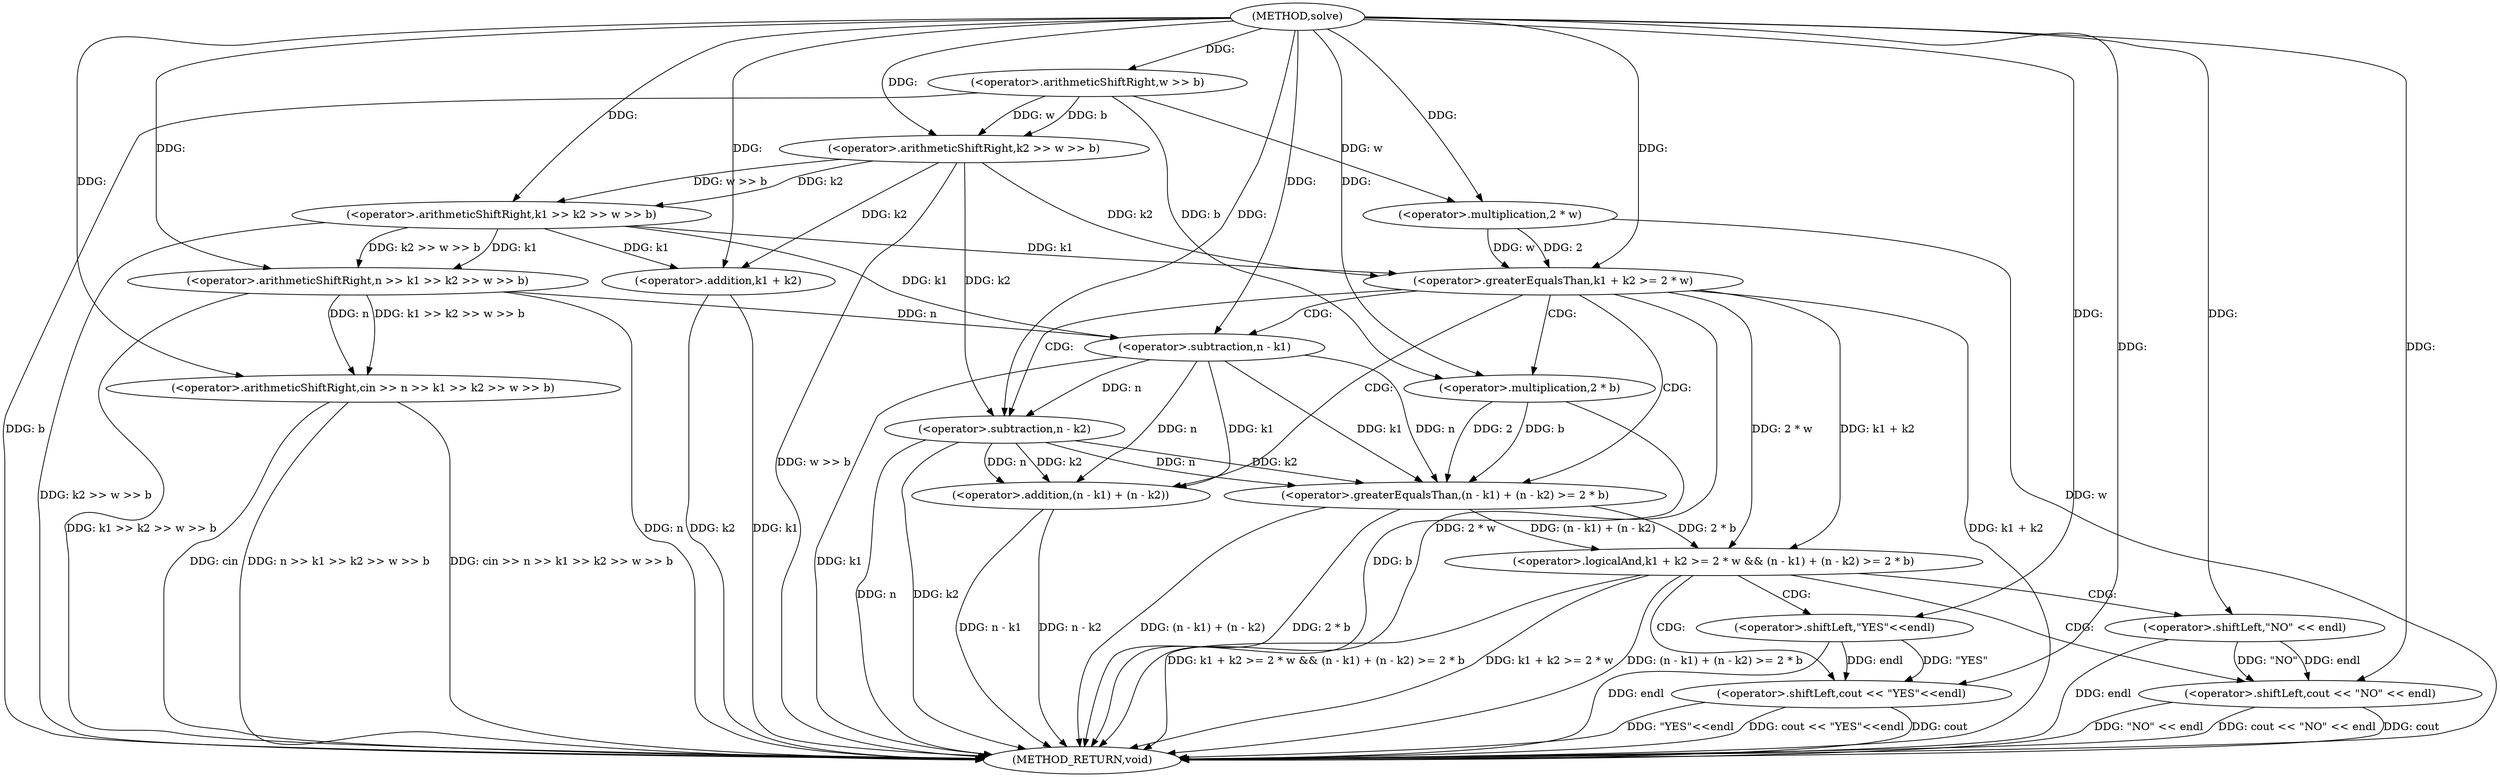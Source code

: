 digraph "solve" {  
"1000186" [label = "(METHOD,solve)" ]
"1000237" [label = "(METHOD_RETURN,void)" ]
"1000193" [label = "(<operator>.arithmeticShiftRight,cin >> n >> k1 >> k2 >> w >> b)" ]
"1000205" [label = "(<operator>.logicalAnd,k1 + k2 >= 2 * w && (n - k1) + (n - k2) >= 2 * b)" ]
"1000195" [label = "(<operator>.arithmeticShiftRight,n >> k1 >> k2 >> w >> b)" ]
"1000225" [label = "(<operator>.shiftLeft,cout << \"YES\"<<endl)" ]
"1000197" [label = "(<operator>.arithmeticShiftRight,k1 >> k2 >> w >> b)" ]
"1000206" [label = "(<operator>.greaterEqualsThan,k1 + k2 >= 2 * w)" ]
"1000213" [label = "(<operator>.greaterEqualsThan,(n - k1) + (n - k2) >= 2 * b)" ]
"1000232" [label = "(<operator>.shiftLeft,cout << \"NO\" << endl)" ]
"1000199" [label = "(<operator>.arithmeticShiftRight,k2 >> w >> b)" ]
"1000207" [label = "(<operator>.addition,k1 + k2)" ]
"1000210" [label = "(<operator>.multiplication,2 * w)" ]
"1000214" [label = "(<operator>.addition,(n - k1) + (n - k2))" ]
"1000221" [label = "(<operator>.multiplication,2 * b)" ]
"1000227" [label = "(<operator>.shiftLeft,\"YES\"<<endl)" ]
"1000201" [label = "(<operator>.arithmeticShiftRight,w >> b)" ]
"1000215" [label = "(<operator>.subtraction,n - k1)" ]
"1000218" [label = "(<operator>.subtraction,n - k2)" ]
"1000234" [label = "(<operator>.shiftLeft,\"NO\" << endl)" ]
  "1000195" -> "1000237"  [ label = "DDG: n"] 
  "1000201" -> "1000237"  [ label = "DDG: b"] 
  "1000199" -> "1000237"  [ label = "DDG: w >> b"] 
  "1000197" -> "1000237"  [ label = "DDG: k2 >> w >> b"] 
  "1000195" -> "1000237"  [ label = "DDG: k1 >> k2 >> w >> b"] 
  "1000193" -> "1000237"  [ label = "DDG: n >> k1 >> k2 >> w >> b"] 
  "1000193" -> "1000237"  [ label = "DDG: cin >> n >> k1 >> k2 >> w >> b"] 
  "1000207" -> "1000237"  [ label = "DDG: k1"] 
  "1000207" -> "1000237"  [ label = "DDG: k2"] 
  "1000206" -> "1000237"  [ label = "DDG: k1 + k2"] 
  "1000210" -> "1000237"  [ label = "DDG: w"] 
  "1000206" -> "1000237"  [ label = "DDG: 2 * w"] 
  "1000205" -> "1000237"  [ label = "DDG: k1 + k2 >= 2 * w"] 
  "1000215" -> "1000237"  [ label = "DDG: k1"] 
  "1000214" -> "1000237"  [ label = "DDG: n - k1"] 
  "1000218" -> "1000237"  [ label = "DDG: n"] 
  "1000218" -> "1000237"  [ label = "DDG: k2"] 
  "1000214" -> "1000237"  [ label = "DDG: n - k2"] 
  "1000213" -> "1000237"  [ label = "DDG: (n - k1) + (n - k2)"] 
  "1000221" -> "1000237"  [ label = "DDG: b"] 
  "1000213" -> "1000237"  [ label = "DDG: 2 * b"] 
  "1000205" -> "1000237"  [ label = "DDG: (n - k1) + (n - k2) >= 2 * b"] 
  "1000205" -> "1000237"  [ label = "DDG: k1 + k2 >= 2 * w && (n - k1) + (n - k2) >= 2 * b"] 
  "1000232" -> "1000237"  [ label = "DDG: cout"] 
  "1000234" -> "1000237"  [ label = "DDG: endl"] 
  "1000232" -> "1000237"  [ label = "DDG: \"NO\" << endl"] 
  "1000232" -> "1000237"  [ label = "DDG: cout << \"NO\" << endl"] 
  "1000225" -> "1000237"  [ label = "DDG: cout"] 
  "1000227" -> "1000237"  [ label = "DDG: endl"] 
  "1000225" -> "1000237"  [ label = "DDG: \"YES\"<<endl"] 
  "1000225" -> "1000237"  [ label = "DDG: cout << \"YES\"<<endl"] 
  "1000193" -> "1000237"  [ label = "DDG: cin"] 
  "1000186" -> "1000193"  [ label = "DDG: "] 
  "1000195" -> "1000193"  [ label = "DDG: k1 >> k2 >> w >> b"] 
  "1000195" -> "1000193"  [ label = "DDG: n"] 
  "1000186" -> "1000195"  [ label = "DDG: "] 
  "1000197" -> "1000195"  [ label = "DDG: k2 >> w >> b"] 
  "1000197" -> "1000195"  [ label = "DDG: k1"] 
  "1000206" -> "1000205"  [ label = "DDG: 2 * w"] 
  "1000206" -> "1000205"  [ label = "DDG: k1 + k2"] 
  "1000213" -> "1000205"  [ label = "DDG: (n - k1) + (n - k2)"] 
  "1000213" -> "1000205"  [ label = "DDG: 2 * b"] 
  "1000186" -> "1000197"  [ label = "DDG: "] 
  "1000199" -> "1000197"  [ label = "DDG: w >> b"] 
  "1000199" -> "1000197"  [ label = "DDG: k2"] 
  "1000199" -> "1000206"  [ label = "DDG: k2"] 
  "1000186" -> "1000206"  [ label = "DDG: "] 
  "1000197" -> "1000206"  [ label = "DDG: k1"] 
  "1000210" -> "1000206"  [ label = "DDG: w"] 
  "1000210" -> "1000206"  [ label = "DDG: 2"] 
  "1000218" -> "1000213"  [ label = "DDG: k2"] 
  "1000218" -> "1000213"  [ label = "DDG: n"] 
  "1000215" -> "1000213"  [ label = "DDG: n"] 
  "1000215" -> "1000213"  [ label = "DDG: k1"] 
  "1000221" -> "1000213"  [ label = "DDG: 2"] 
  "1000221" -> "1000213"  [ label = "DDG: b"] 
  "1000186" -> "1000225"  [ label = "DDG: "] 
  "1000227" -> "1000225"  [ label = "DDG: \"YES\""] 
  "1000227" -> "1000225"  [ label = "DDG: endl"] 
  "1000186" -> "1000199"  [ label = "DDG: "] 
  "1000201" -> "1000199"  [ label = "DDG: w"] 
  "1000201" -> "1000199"  [ label = "DDG: b"] 
  "1000197" -> "1000207"  [ label = "DDG: k1"] 
  "1000186" -> "1000207"  [ label = "DDG: "] 
  "1000199" -> "1000207"  [ label = "DDG: k2"] 
  "1000186" -> "1000210"  [ label = "DDG: "] 
  "1000201" -> "1000210"  [ label = "DDG: w"] 
  "1000215" -> "1000214"  [ label = "DDG: n"] 
  "1000215" -> "1000214"  [ label = "DDG: k1"] 
  "1000218" -> "1000214"  [ label = "DDG: k2"] 
  "1000218" -> "1000214"  [ label = "DDG: n"] 
  "1000186" -> "1000221"  [ label = "DDG: "] 
  "1000201" -> "1000221"  [ label = "DDG: b"] 
  "1000186" -> "1000227"  [ label = "DDG: "] 
  "1000186" -> "1000232"  [ label = "DDG: "] 
  "1000234" -> "1000232"  [ label = "DDG: \"NO\""] 
  "1000234" -> "1000232"  [ label = "DDG: endl"] 
  "1000186" -> "1000201"  [ label = "DDG: "] 
  "1000195" -> "1000215"  [ label = "DDG: n"] 
  "1000186" -> "1000215"  [ label = "DDG: "] 
  "1000197" -> "1000215"  [ label = "DDG: k1"] 
  "1000215" -> "1000218"  [ label = "DDG: n"] 
  "1000186" -> "1000218"  [ label = "DDG: "] 
  "1000199" -> "1000218"  [ label = "DDG: k2"] 
  "1000186" -> "1000234"  [ label = "DDG: "] 
  "1000205" -> "1000234"  [ label = "CDG: "] 
  "1000205" -> "1000225"  [ label = "CDG: "] 
  "1000205" -> "1000227"  [ label = "CDG: "] 
  "1000205" -> "1000232"  [ label = "CDG: "] 
  "1000206" -> "1000218"  [ label = "CDG: "] 
  "1000206" -> "1000215"  [ label = "CDG: "] 
  "1000206" -> "1000213"  [ label = "CDG: "] 
  "1000206" -> "1000214"  [ label = "CDG: "] 
  "1000206" -> "1000221"  [ label = "CDG: "] 
}

